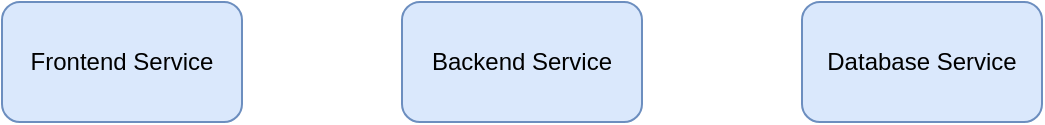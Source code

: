 <?xml version="1.0" encoding="UTF-8"?>
<mxfile>
  <diagram name="Data Flow">
    <mxGraphModel>
      <root>
        <mxCell id="0"/>
        <mxCell id="1" parent="0"/>
        <mxCell id="2" value="Frontend Service" style="rounded=1;whiteSpace=wrap;html=1;fillColor=#dae8fc;strokeColor=#6c8ebf;" vertex="1" parent="1">
          <mxGeometry x="100" y="100" width="120" height="60" as="geometry"/>
        </mxCell>
        <mxCell id="3" value="Backend Service" style="rounded=1;whiteSpace=wrap;html=1;fillColor=#dae8fc;strokeColor=#6c8ebf;" vertex="1" parent="1">
          <mxGeometry x="300" y="100" width="120" height="60" as="geometry"/>
        </mxCell>
        <mxCell id="4" value="Database Service" style="rounded=1;whiteSpace=wrap;html=1;fillColor=#dae8fc;strokeColor=#6c8ebf;" vertex="1" parent="1">
          <mxGeometry x="500" y="100" width="120" height="60" as="geometry"/>
        </mxCell>
      </root>
    </mxGraphModel>
  </diagram>
</mxfile>